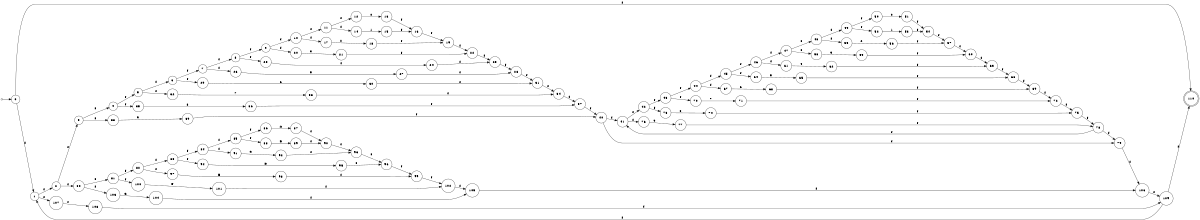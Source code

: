 digraph {
	rankdir=LR size="8,5"
	node [shape=doublecircle]
	110
	node [shape=circle]
	start [label="" height=0.1 width=0.1]
	start -> 0 [label=""]
	0 -> 1 [label="ε"]
	0 -> 110 [label="ε"]
	1 -> 2 [label="ε"]
	1 -> 107 [label="ε"]
	2 -> 3 [label="ε"]
	2 -> 80 [label="ε"]
	3 -> 4 [label="ε"]
	3 -> 38 [label="ε"]
	4 -> 5 [label="ε"]
	4 -> 35 [label="ε"]
	5 -> 6 [label="ε"]
	5 -> 32 [label="ε"]
	6 -> 7 [label="ε"]
	6 -> 29 [label="ε"]
	7 -> 8 [label="ε"]
	7 -> 26 [label="ε"]
	8 -> 9 [label="ε"]
	8 -> 23 [label="ε"]
	9 -> 10 [label="ε"]
	9 -> 20 [label="ε"]
	10 -> 11 [label="ε"]
	10 -> 17 [label="ε"]
	11 -> 12 [label="ε"]
	11 -> 14 [label="ε"]
	12 -> 13 [label=0]
	14 -> 15 [label=1]
	13 -> 16 [label="ε"]
	15 -> 16 [label="ε"]
	17 -> 18 [label=2]
	16 -> 19 [label="ε"]
	18 -> 19 [label="ε"]
	20 -> 21 [label=3]
	19 -> 22 [label="ε"]
	21 -> 22 [label="ε"]
	23 -> 24 [label=4]
	22 -> 25 [label="ε"]
	24 -> 25 [label="ε"]
	26 -> 27 [label=5]
	25 -> 28 [label="ε"]
	27 -> 28 [label="ε"]
	29 -> 30 [label=6]
	28 -> 31 [label="ε"]
	30 -> 31 [label="ε"]
	32 -> 33 [label=7]
	31 -> 34 [label="ε"]
	33 -> 34 [label="ε"]
	35 -> 36 [label=8]
	34 -> 37 [label="ε"]
	36 -> 37 [label="ε"]
	38 -> 39 [label=9]
	37 -> 40 [label="ε"]
	39 -> 40 [label="ε"]
	40 -> 41 [label="ε"]
	40 -> 79 [label="ε"]
	41 -> 42 [label="ε"]
	41 -> 76 [label="ε"]
	42 -> 43 [label="ε"]
	42 -> 73 [label="ε"]
	43 -> 44 [label="ε"]
	43 -> 70 [label="ε"]
	44 -> 45 [label="ε"]
	44 -> 67 [label="ε"]
	45 -> 46 [label="ε"]
	45 -> 64 [label="ε"]
	46 -> 47 [label="ε"]
	46 -> 61 [label="ε"]
	47 -> 48 [label="ε"]
	47 -> 58 [label="ε"]
	48 -> 49 [label="ε"]
	48 -> 55 [label="ε"]
	49 -> 50 [label="ε"]
	49 -> 52 [label="ε"]
	50 -> 51 [label=0]
	52 -> 53 [label=1]
	51 -> 54 [label="ε"]
	53 -> 54 [label="ε"]
	55 -> 56 [label=2]
	54 -> 57 [label="ε"]
	56 -> 57 [label="ε"]
	58 -> 59 [label=3]
	57 -> 60 [label="ε"]
	59 -> 60 [label="ε"]
	61 -> 62 [label=4]
	60 -> 63 [label="ε"]
	62 -> 63 [label="ε"]
	64 -> 65 [label=5]
	63 -> 66 [label="ε"]
	65 -> 66 [label="ε"]
	67 -> 68 [label=6]
	66 -> 69 [label="ε"]
	68 -> 69 [label="ε"]
	70 -> 71 [label=7]
	69 -> 72 [label="ε"]
	71 -> 72 [label="ε"]
	73 -> 74 [label=8]
	72 -> 75 [label="ε"]
	74 -> 75 [label="ε"]
	76 -> 77 [label=9]
	75 -> 78 [label="ε"]
	77 -> 78 [label="ε"]
	78 -> 41 [label="ε"]
	78 -> 79 [label="ε"]
	80 -> 81 [label="ε"]
	80 -> 103 [label="ε"]
	81 -> 82 [label="ε"]
	81 -> 100 [label="ε"]
	82 -> 83 [label="ε"]
	82 -> 97 [label="ε"]
	83 -> 84 [label="ε"]
	83 -> 94 [label="ε"]
	84 -> 85 [label="ε"]
	84 -> 91 [label="ε"]
	85 -> 86 [label="ε"]
	85 -> 88 [label="ε"]
	86 -> 87 [label=A]
	88 -> 89 [label=B]
	87 -> 90 [label="ε"]
	89 -> 90 [label="ε"]
	91 -> 92 [label=C]
	90 -> 93 [label="ε"]
	92 -> 93 [label="ε"]
	94 -> 95 [label=D]
	93 -> 96 [label="ε"]
	95 -> 96 [label="ε"]
	97 -> 98 [label=E]
	96 -> 99 [label="ε"]
	98 -> 99 [label="ε"]
	100 -> 101 [label=F]
	99 -> 102 [label="ε"]
	101 -> 102 [label="ε"]
	103 -> 104 [label=G]
	102 -> 105 [label="ε"]
	104 -> 105 [label="ε"]
	79 -> 106 [label="ε"]
	105 -> 106 [label="ε"]
	107 -> 108 [label=s]
	106 -> 109 [label="ε"]
	108 -> 109 [label="ε"]
	109 -> 1 [label="ε"]
	109 -> 110 [label="ε"]
}
